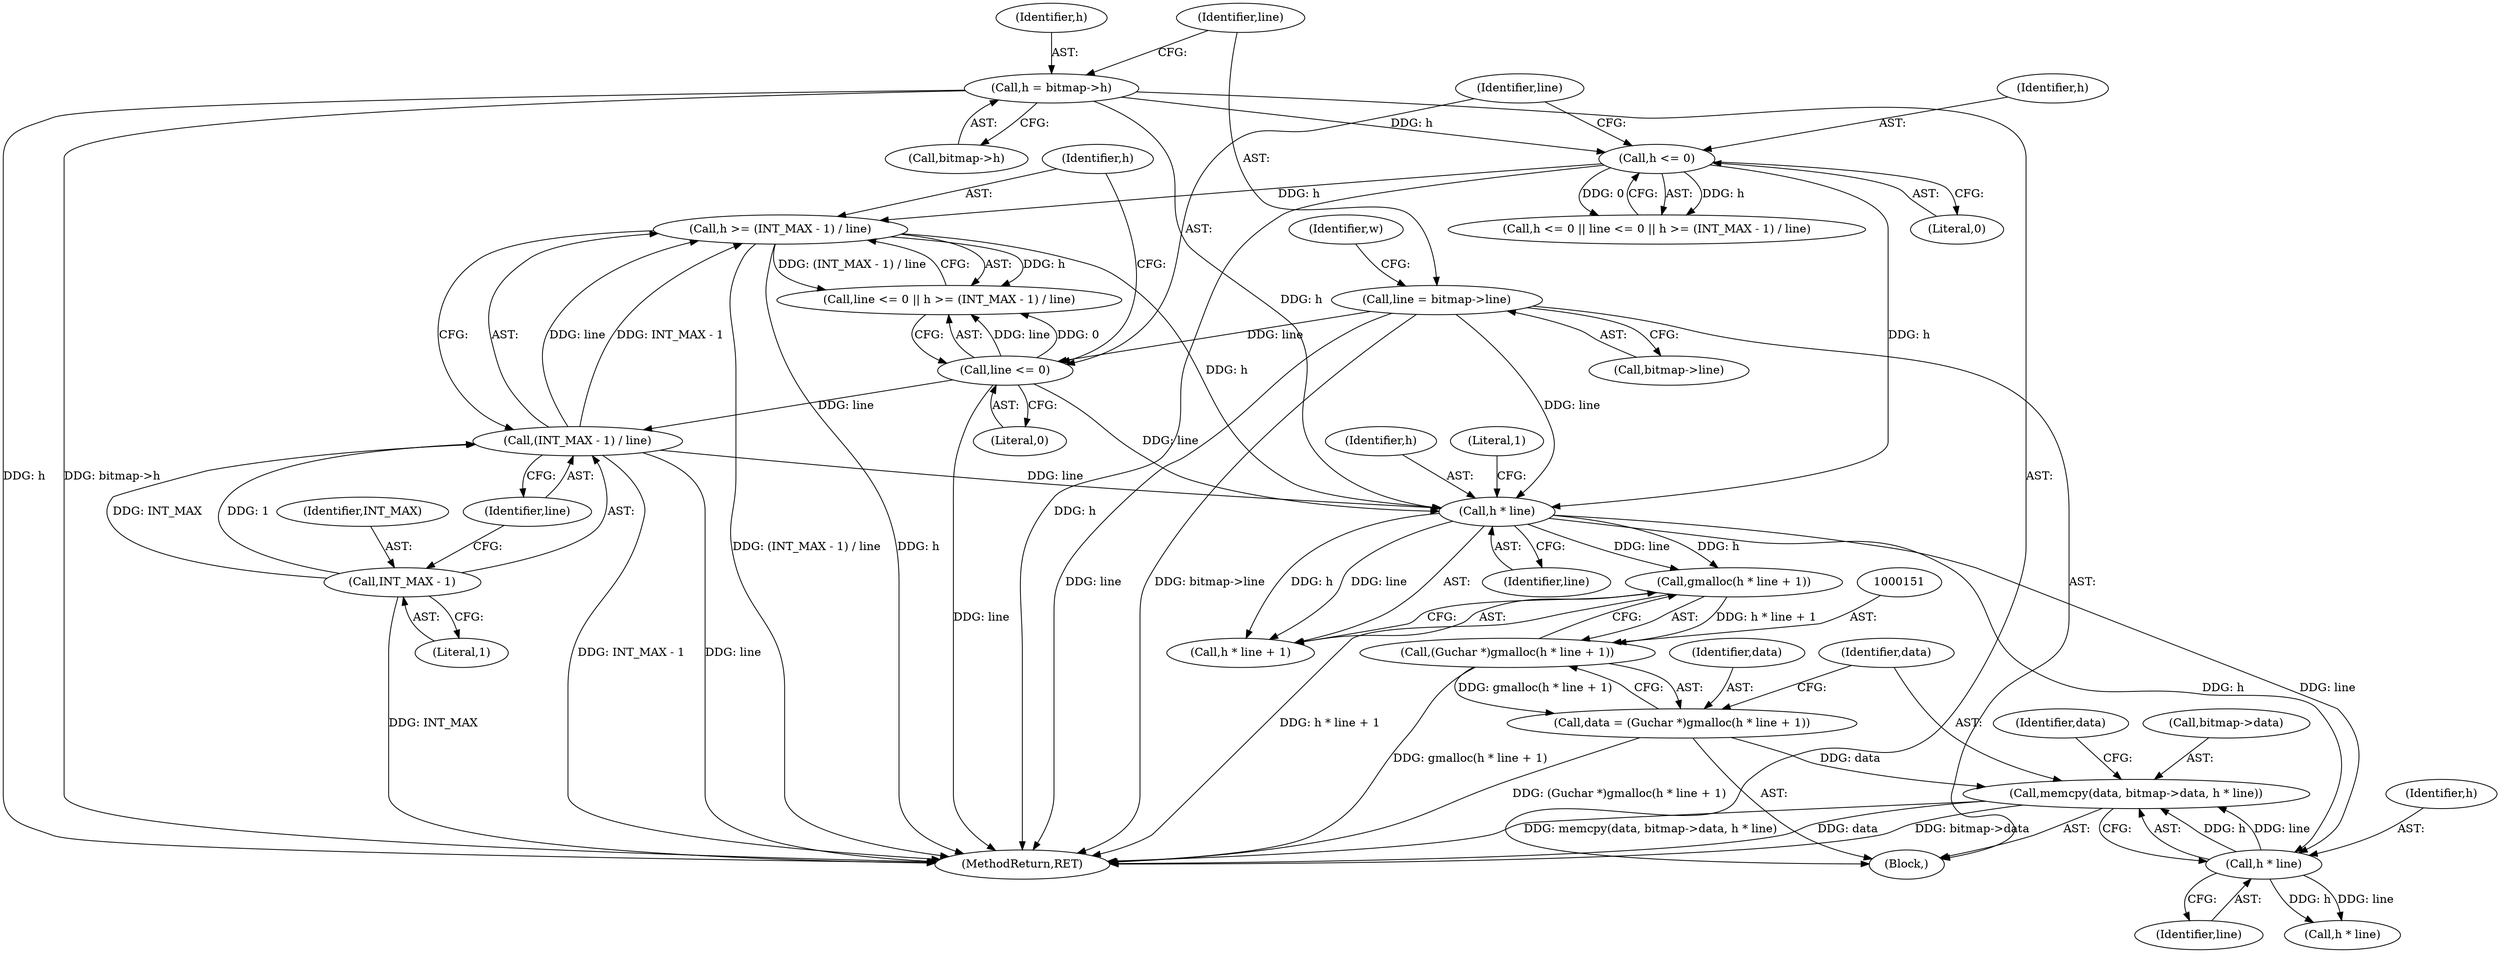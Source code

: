 digraph "1_poppler_7b2d314a61fd0e12f47c62996cb49ec0d1ba747a_9@API" {
"1000158" [label="(Call,memcpy(data, bitmap->data, h * line))"];
"1000148" [label="(Call,data = (Guchar *)gmalloc(h * line + 1))"];
"1000150" [label="(Call,(Guchar *)gmalloc(h * line + 1))"];
"1000152" [label="(Call,gmalloc(h * line + 1))"];
"1000154" [label="(Call,h * line)"];
"1000125" [label="(Call,h <= 0)"];
"1000109" [label="(Call,h = bitmap->h)"];
"1000132" [label="(Call,h >= (INT_MAX - 1) / line)"];
"1000134" [label="(Call,(INT_MAX - 1) / line)"];
"1000135" [label="(Call,INT_MAX - 1)"];
"1000129" [label="(Call,line <= 0)"];
"1000114" [label="(Call,line = bitmap->line)"];
"1000163" [label="(Call,h * line)"];
"1000165" [label="(Identifier,line)"];
"1000164" [label="(Identifier,h)"];
"1000122" [label="(Identifier,w)"];
"1000169" [label="(Call,h * line)"];
"1000116" [label="(Call,bitmap->line)"];
"1000114" [label="(Call,line = bitmap->line)"];
"1000126" [label="(Identifier,h)"];
"1000152" [label="(Call,gmalloc(h * line + 1))"];
"1000148" [label="(Call,data = (Guchar *)gmalloc(h * line + 1))"];
"1000111" [label="(Call,bitmap->h)"];
"1000125" [label="(Call,h <= 0)"];
"1000160" [label="(Call,bitmap->data)"];
"1000173" [label="(MethodReturn,RET)"];
"1000128" [label="(Call,line <= 0 || h >= (INT_MAX - 1) / line)"];
"1000158" [label="(Call,memcpy(data, bitmap->data, h * line))"];
"1000133" [label="(Identifier,h)"];
"1000154" [label="(Call,h * line)"];
"1000103" [label="(Block,)"];
"1000109" [label="(Call,h = bitmap->h)"];
"1000110" [label="(Identifier,h)"];
"1000150" [label="(Call,(Guchar *)gmalloc(h * line + 1))"];
"1000136" [label="(Identifier,INT_MAX)"];
"1000131" [label="(Literal,0)"];
"1000115" [label="(Identifier,line)"];
"1000138" [label="(Identifier,line)"];
"1000129" [label="(Call,line <= 0)"];
"1000137" [label="(Literal,1)"];
"1000149" [label="(Identifier,data)"];
"1000153" [label="(Call,h * line + 1)"];
"1000155" [label="(Identifier,h)"];
"1000130" [label="(Identifier,line)"];
"1000135" [label="(Call,INT_MAX - 1)"];
"1000157" [label="(Literal,1)"];
"1000134" [label="(Call,(INT_MAX - 1) / line)"];
"1000156" [label="(Identifier,line)"];
"1000132" [label="(Call,h >= (INT_MAX - 1) / line)"];
"1000127" [label="(Literal,0)"];
"1000159" [label="(Identifier,data)"];
"1000168" [label="(Identifier,data)"];
"1000124" [label="(Call,h <= 0 || line <= 0 || h >= (INT_MAX - 1) / line)"];
"1000163" [label="(Call,h * line)"];
"1000158" -> "1000103"  [label="AST: "];
"1000158" -> "1000163"  [label="CFG: "];
"1000159" -> "1000158"  [label="AST: "];
"1000160" -> "1000158"  [label="AST: "];
"1000163" -> "1000158"  [label="AST: "];
"1000168" -> "1000158"  [label="CFG: "];
"1000158" -> "1000173"  [label="DDG: data"];
"1000158" -> "1000173"  [label="DDG: bitmap->data"];
"1000158" -> "1000173"  [label="DDG: memcpy(data, bitmap->data, h * line)"];
"1000148" -> "1000158"  [label="DDG: data"];
"1000163" -> "1000158"  [label="DDG: h"];
"1000163" -> "1000158"  [label="DDG: line"];
"1000148" -> "1000103"  [label="AST: "];
"1000148" -> "1000150"  [label="CFG: "];
"1000149" -> "1000148"  [label="AST: "];
"1000150" -> "1000148"  [label="AST: "];
"1000159" -> "1000148"  [label="CFG: "];
"1000148" -> "1000173"  [label="DDG: (Guchar *)gmalloc(h * line + 1)"];
"1000150" -> "1000148"  [label="DDG: gmalloc(h * line + 1)"];
"1000150" -> "1000152"  [label="CFG: "];
"1000151" -> "1000150"  [label="AST: "];
"1000152" -> "1000150"  [label="AST: "];
"1000150" -> "1000173"  [label="DDG: gmalloc(h * line + 1)"];
"1000152" -> "1000150"  [label="DDG: h * line + 1"];
"1000152" -> "1000153"  [label="CFG: "];
"1000153" -> "1000152"  [label="AST: "];
"1000152" -> "1000173"  [label="DDG: h * line + 1"];
"1000154" -> "1000152"  [label="DDG: h"];
"1000154" -> "1000152"  [label="DDG: line"];
"1000154" -> "1000153"  [label="AST: "];
"1000154" -> "1000156"  [label="CFG: "];
"1000155" -> "1000154"  [label="AST: "];
"1000156" -> "1000154"  [label="AST: "];
"1000157" -> "1000154"  [label="CFG: "];
"1000154" -> "1000153"  [label="DDG: h"];
"1000154" -> "1000153"  [label="DDG: line"];
"1000125" -> "1000154"  [label="DDG: h"];
"1000132" -> "1000154"  [label="DDG: h"];
"1000109" -> "1000154"  [label="DDG: h"];
"1000129" -> "1000154"  [label="DDG: line"];
"1000114" -> "1000154"  [label="DDG: line"];
"1000134" -> "1000154"  [label="DDG: line"];
"1000154" -> "1000163"  [label="DDG: h"];
"1000154" -> "1000163"  [label="DDG: line"];
"1000125" -> "1000124"  [label="AST: "];
"1000125" -> "1000127"  [label="CFG: "];
"1000126" -> "1000125"  [label="AST: "];
"1000127" -> "1000125"  [label="AST: "];
"1000130" -> "1000125"  [label="CFG: "];
"1000124" -> "1000125"  [label="CFG: "];
"1000125" -> "1000173"  [label="DDG: h"];
"1000125" -> "1000124"  [label="DDG: h"];
"1000125" -> "1000124"  [label="DDG: 0"];
"1000109" -> "1000125"  [label="DDG: h"];
"1000125" -> "1000132"  [label="DDG: h"];
"1000109" -> "1000103"  [label="AST: "];
"1000109" -> "1000111"  [label="CFG: "];
"1000110" -> "1000109"  [label="AST: "];
"1000111" -> "1000109"  [label="AST: "];
"1000115" -> "1000109"  [label="CFG: "];
"1000109" -> "1000173"  [label="DDG: h"];
"1000109" -> "1000173"  [label="DDG: bitmap->h"];
"1000132" -> "1000128"  [label="AST: "];
"1000132" -> "1000134"  [label="CFG: "];
"1000133" -> "1000132"  [label="AST: "];
"1000134" -> "1000132"  [label="AST: "];
"1000128" -> "1000132"  [label="CFG: "];
"1000132" -> "1000173"  [label="DDG: (INT_MAX - 1) / line"];
"1000132" -> "1000173"  [label="DDG: h"];
"1000132" -> "1000128"  [label="DDG: h"];
"1000132" -> "1000128"  [label="DDG: (INT_MAX - 1) / line"];
"1000134" -> "1000132"  [label="DDG: INT_MAX - 1"];
"1000134" -> "1000132"  [label="DDG: line"];
"1000134" -> "1000138"  [label="CFG: "];
"1000135" -> "1000134"  [label="AST: "];
"1000138" -> "1000134"  [label="AST: "];
"1000134" -> "1000173"  [label="DDG: INT_MAX - 1"];
"1000134" -> "1000173"  [label="DDG: line"];
"1000135" -> "1000134"  [label="DDG: INT_MAX"];
"1000135" -> "1000134"  [label="DDG: 1"];
"1000129" -> "1000134"  [label="DDG: line"];
"1000135" -> "1000137"  [label="CFG: "];
"1000136" -> "1000135"  [label="AST: "];
"1000137" -> "1000135"  [label="AST: "];
"1000138" -> "1000135"  [label="CFG: "];
"1000135" -> "1000173"  [label="DDG: INT_MAX"];
"1000129" -> "1000128"  [label="AST: "];
"1000129" -> "1000131"  [label="CFG: "];
"1000130" -> "1000129"  [label="AST: "];
"1000131" -> "1000129"  [label="AST: "];
"1000133" -> "1000129"  [label="CFG: "];
"1000128" -> "1000129"  [label="CFG: "];
"1000129" -> "1000173"  [label="DDG: line"];
"1000129" -> "1000128"  [label="DDG: line"];
"1000129" -> "1000128"  [label="DDG: 0"];
"1000114" -> "1000129"  [label="DDG: line"];
"1000114" -> "1000103"  [label="AST: "];
"1000114" -> "1000116"  [label="CFG: "];
"1000115" -> "1000114"  [label="AST: "];
"1000116" -> "1000114"  [label="AST: "];
"1000122" -> "1000114"  [label="CFG: "];
"1000114" -> "1000173"  [label="DDG: line"];
"1000114" -> "1000173"  [label="DDG: bitmap->line"];
"1000163" -> "1000165"  [label="CFG: "];
"1000164" -> "1000163"  [label="AST: "];
"1000165" -> "1000163"  [label="AST: "];
"1000163" -> "1000169"  [label="DDG: h"];
"1000163" -> "1000169"  [label="DDG: line"];
}
